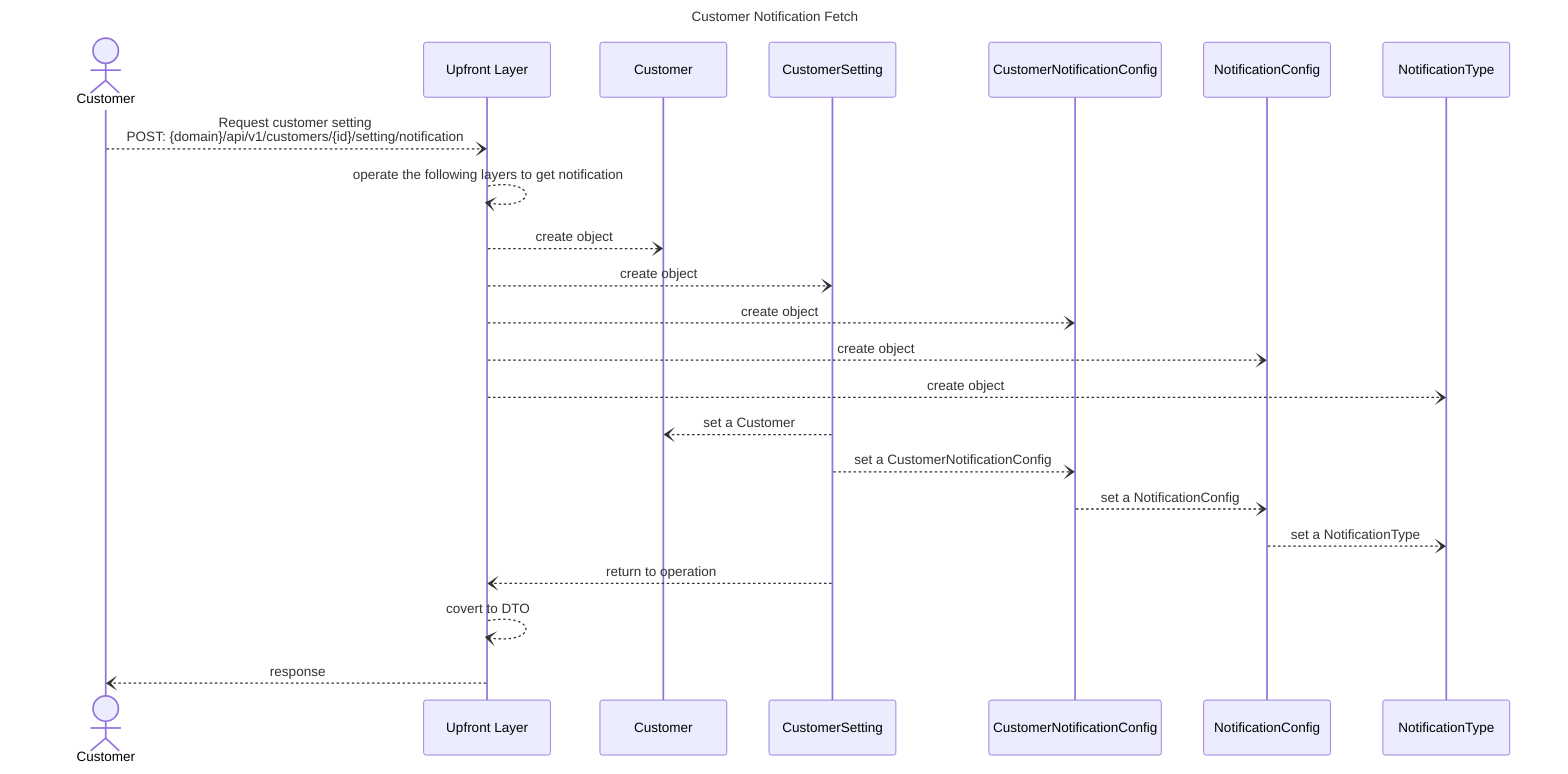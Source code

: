 ---
title: Customer Notification Fetch
---
sequenceDiagram

    actor c as Customer
    participant con as Upfront Layer    

    participant cus as Customer
    participant cusSetting as CustomerSetting
    participant cusNotiConf as CustomerNotificationConfig
    participant notiConf as NotificationConfig
    participant noti as NotificationType 

    c --) con: Request customer setting <br> POST: {domain}/api/v1/customers/{id}/setting/notification
    con --) con: operate the following layers to get notification
    con --) cus: create object
    con --) cusSetting: create object
    con --) cusNotiConf: create object
    con --) notiConf: create object
    con --) noti: create object
    cusSetting --) cus: set a Customer
    cusSetting --) cusNotiConf: set a CustomerNotificationConfig
    cusNotiConf --) notiConf: set a NotificationConfig
    notiConf --) noti: set a NotificationType

    cusSetting --) con: return to operation
    con --) con: covert to DTO
    con --) c: response